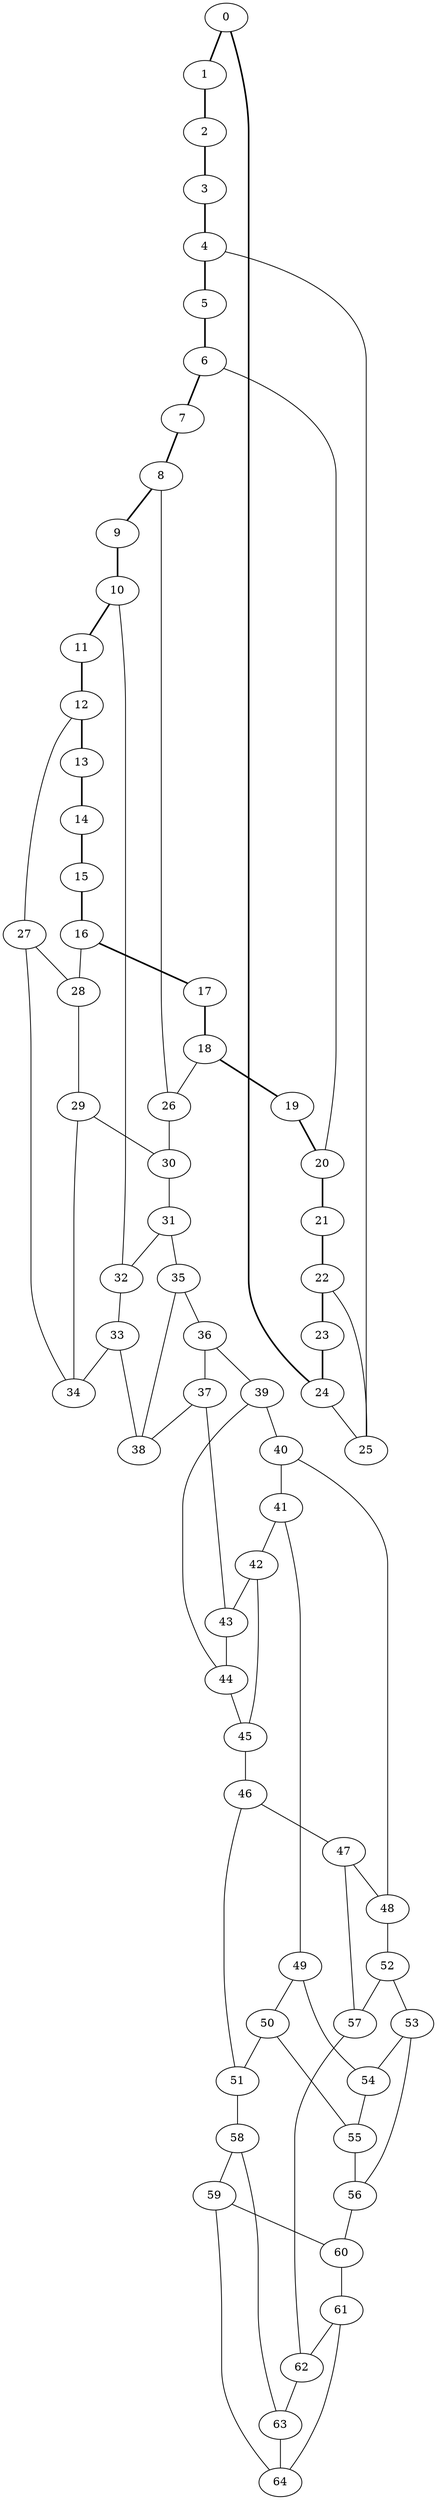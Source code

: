 graph G {
0 [ pos = " 27.00,0.00!" ];
0 -- 1[style=bold];
0 -- 24[style=bold];
1 [ pos = " 26.15,6.71!" ];
1 -- 2[style=bold];
2 [ pos = " 23.66,13.01!" ];
2 -- 3[style=bold];
3 [ pos = " 19.68,18.48!" ];
3 -- 4[style=bold];
4 [ pos = " 14.47,22.80!" ];
4 -- 5[style=bold];
4 -- 25;
5 [ pos = " 8.34,25.68!" ];
5 -- 6[style=bold];
6 [ pos = " 1.70,26.95!" ];
6 -- 7[style=bold];
6 -- 20;
7 [ pos = " -5.06,26.52!" ];
7 -- 8[style=bold];
8 [ pos = " -11.50,24.43!" ];
8 -- 9[style=bold];
8 -- 26;
9 [ pos = " -17.21,20.80!" ];
9 -- 10[style=bold];
10 [ pos = " -21.84,15.87!" ];
10 -- 11[style=bold];
10 -- 32;
11 [ pos = " -25.10,9.94!" ];
11 -- 12[style=bold];
12 [ pos = " -26.79,3.38!" ];
12 -- 13[style=bold];
12 -- 27;
13 [ pos = " -26.79,-3.38!" ];
13 -- 14[style=bold];
14 [ pos = " -25.10,-9.94!" ];
14 -- 15[style=bold];
15 [ pos = " -21.84,-15.87!" ];
15 -- 16[style=bold];
16 [ pos = " -17.21,-20.80!" ];
16 -- 17[style=bold];
16 -- 28;
17 [ pos = " -11.50,-24.43!" ];
17 -- 18[style=bold];
18 [ pos = " -5.06,-26.52!" ];
18 -- 19[style=bold];
18 -- 26;
19 [ pos = " 1.70,-26.95!" ];
19 -- 20[style=bold];
20 [ pos = " 8.34,-25.68!" ];
20 -- 21[style=bold];
21 [ pos = " 14.47,-22.80!" ];
21 -- 22[style=bold];
22 [ pos = " 19.68,-18.48!" ];
22 -- 23[style=bold];
22 -- 25;
23 [ pos = " 23.66,-13.01!" ];
23 -- 24[style=bold];
24 [ pos = " 26.15,-6.71!" ];
24 -- 25;
26 -- 30;
27 -- 28;
27 -- 34;
28 -- 29;
29 -- 30;
29 -- 34;
30 -- 31;
31 -- 32;
31 -- 35;
32 -- 33;
33 -- 34;
33 -- 38;
35 -- 36;
35 -- 38;
36 -- 37;
36 -- 39;
37 -- 38;
37 -- 43;
39 -- 40;
39 -- 44;
40 -- 41;
40 -- 48;
41 -- 42;
41 -- 49;
42 -- 43;
42 -- 45;
43 -- 44;
44 -- 45;
45 -- 46;
46 -- 47;
46 -- 51;
47 -- 48;
47 -- 57;
48 -- 52;
49 -- 50;
49 -- 54;
50 -- 51;
50 -- 55;
51 -- 58;
52 -- 53;
52 -- 57;
53 -- 54;
53 -- 56;
54 -- 55;
55 -- 56;
56 -- 60;
57 -- 62;
58 -- 59;
58 -- 63;
59 -- 60;
59 -- 64;
60 -- 61;
61 -- 62;
61 -- 64;
62 -- 63;
63 -- 64;
}
